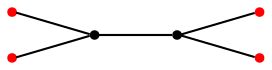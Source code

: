 graph diagram {
node [shape=point,color=black];
rankdir = LR;
subgraph subdiagram {
1 -- 2;
}
{3,4} -- 1;
2 -- {6,5}
3 [color=red];
4 [color=red];
5 [color=red];
6 [color=red];
}
